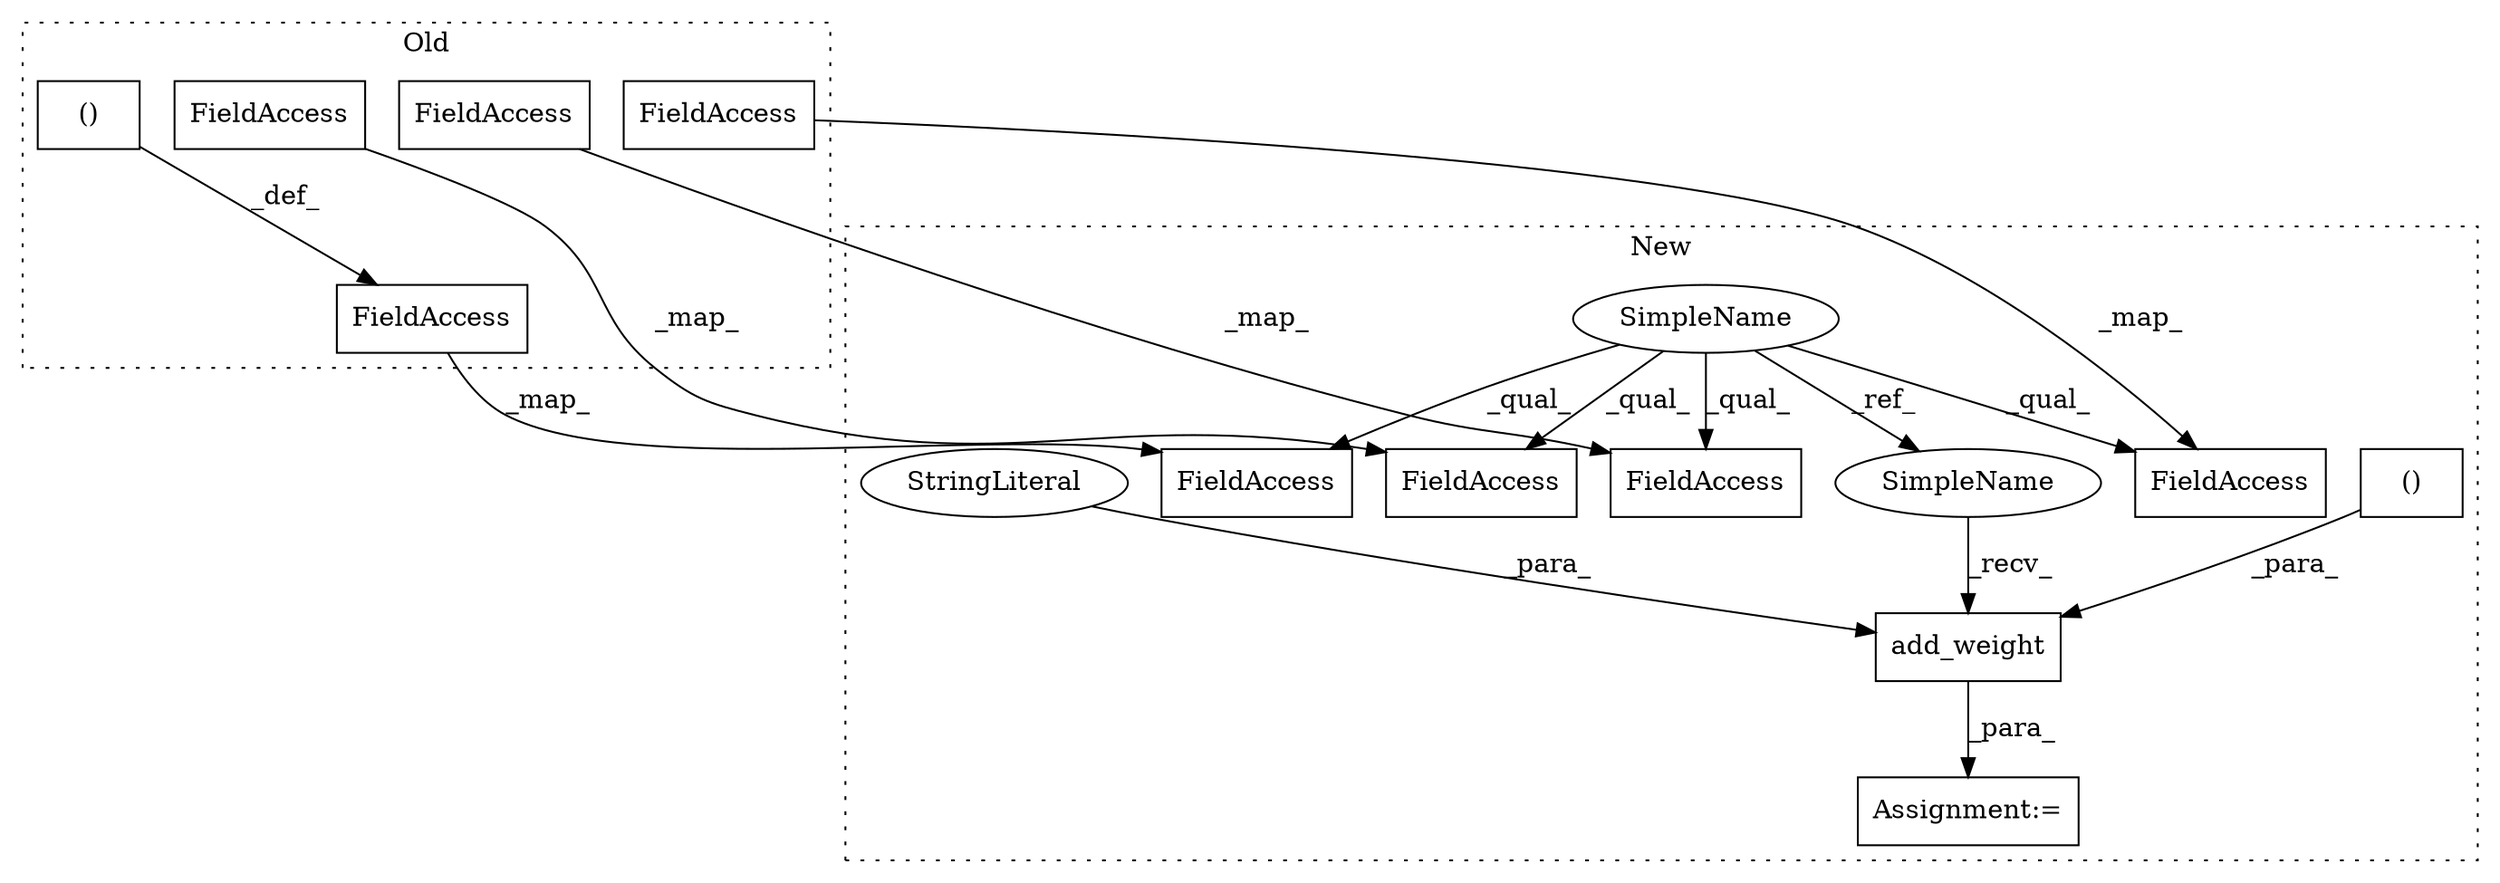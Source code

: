digraph G {
subgraph cluster0 {
1 [label="()" a="106" s="3749" l="43" shape="box"];
6 [label="FieldAccess" a="22" s="3675" l="12" shape="box"];
8 [label="FieldAccess" a="22" s="3795" l="9" shape="box"];
10 [label="FieldAccess" a="22" s="3918" l="18" shape="box"];
14 [label="FieldAccess" a="22" s="3811" l="6" shape="box"];
label = "Old";
style="dotted";
}
subgraph cluster1 {
2 [label="add_weight" a="32" s="3980,4072" l="18,1" shape="box"];
3 [label="()" a="106" s="3998" l="25" shape="box"];
4 [label="SimpleName" a="42" s="3550" l="4" shape="ellipse"];
5 [label="FieldAccess" a="22" s="3703" l="12" shape="box"];
7 [label="FieldAccess" a="22" s="3803" l="9" shape="box"];
9 [label="FieldAccess" a="22" s="3898" l="18" shape="box"];
11 [label="StringLiteral" a="45" s="4029" l="6" shape="ellipse"];
12 [label="Assignment:=" a="7" s="3974" l="1" shape="box"];
13 [label="FieldAccess" a="22" s="3819" l="6" shape="box"];
15 [label="SimpleName" a="42" s="3975" l="4" shape="ellipse"];
label = "New";
style="dotted";
}
1 -> 6 [label="_def_"];
2 -> 12 [label="_para_"];
3 -> 2 [label="_para_"];
4 -> 15 [label="_ref_"];
4 -> 7 [label="_qual_"];
4 -> 9 [label="_qual_"];
4 -> 13 [label="_qual_"];
4 -> 5 [label="_qual_"];
6 -> 5 [label="_map_"];
8 -> 7 [label="_map_"];
10 -> 9 [label="_map_"];
11 -> 2 [label="_para_"];
14 -> 13 [label="_map_"];
15 -> 2 [label="_recv_"];
}